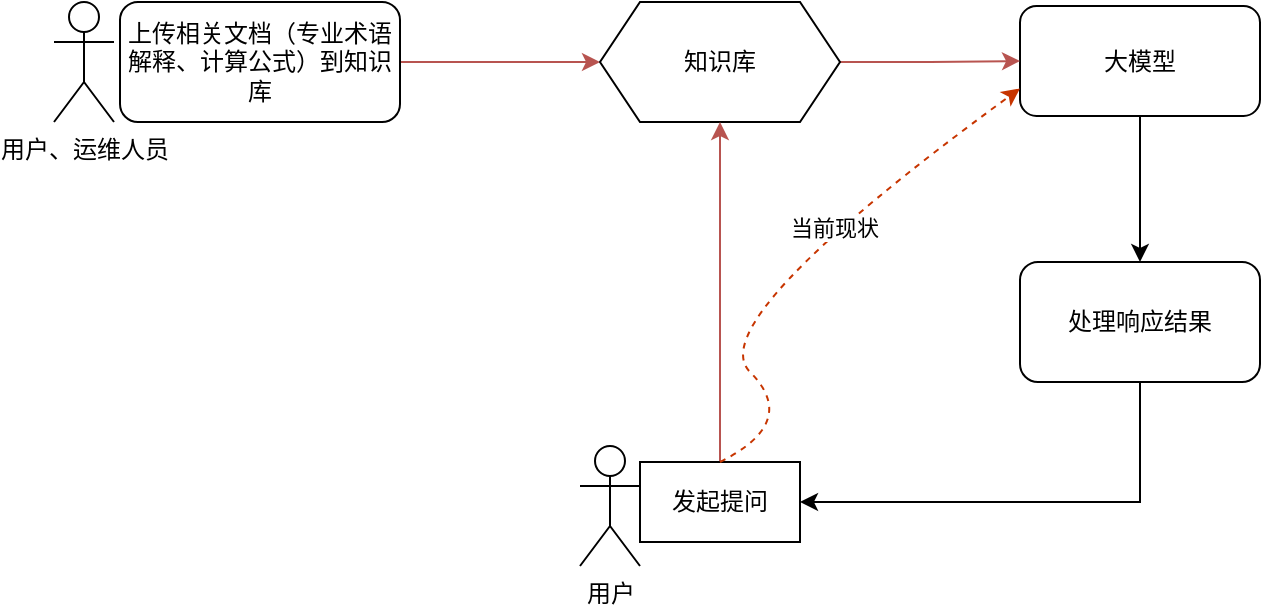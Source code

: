 <mxfile version="24.7.12">
  <diagram id="C5RBs43oDa-KdzZeNtuy" name="Page-1">
    <mxGraphModel dx="1050" dy="565" grid="1" gridSize="10" guides="1" tooltips="1" connect="1" arrows="1" fold="1" page="1" pageScale="1" pageWidth="827" pageHeight="1169" math="0" shadow="0">
      <root>
        <mxCell id="WIyWlLk6GJQsqaUBKTNV-0" />
        <mxCell id="WIyWlLk6GJQsqaUBKTNV-1" parent="WIyWlLk6GJQsqaUBKTNV-0" />
        <mxCell id="OtO_y_ITSIo-9-rfYkEY-17" style="edgeStyle=orthogonalEdgeStyle;rounded=0;orthogonalLoop=1;jettySize=auto;html=1;exitX=1;exitY=0.5;exitDx=0;exitDy=0;entryX=0;entryY=0.5;entryDx=0;entryDy=0;fillColor=#f8cecc;strokeColor=#b85450;" edge="1" parent="WIyWlLk6GJQsqaUBKTNV-1" source="WIyWlLk6GJQsqaUBKTNV-3" target="OtO_y_ITSIo-9-rfYkEY-9">
          <mxGeometry relative="1" as="geometry" />
        </mxCell>
        <mxCell id="WIyWlLk6GJQsqaUBKTNV-3" value="上传相关文档（专业术语解释、计算公式）到知识库" style="rounded=1;whiteSpace=wrap;html=1;fontSize=12;glass=0;strokeWidth=1;shadow=0;" parent="WIyWlLk6GJQsqaUBKTNV-1" vertex="1">
          <mxGeometry x="100" y="110" width="140" height="60" as="geometry" />
        </mxCell>
        <mxCell id="OtO_y_ITSIo-9-rfYkEY-22" style="edgeStyle=orthogonalEdgeStyle;rounded=0;orthogonalLoop=1;jettySize=auto;html=1;exitX=0.5;exitY=1;exitDx=0;exitDy=0;entryX=0.5;entryY=0;entryDx=0;entryDy=0;" edge="1" parent="WIyWlLk6GJQsqaUBKTNV-1" source="WIyWlLk6GJQsqaUBKTNV-12" target="OtO_y_ITSIo-9-rfYkEY-21">
          <mxGeometry relative="1" as="geometry" />
        </mxCell>
        <mxCell id="WIyWlLk6GJQsqaUBKTNV-12" value="大模型" style="rounded=1;whiteSpace=wrap;html=1;fontSize=12;glass=0;strokeWidth=1;shadow=0;" parent="WIyWlLk6GJQsqaUBKTNV-1" vertex="1">
          <mxGeometry x="550" y="112" width="120" height="55" as="geometry" />
        </mxCell>
        <mxCell id="OtO_y_ITSIo-9-rfYkEY-0" value="用户、运维人员" style="shape=umlActor;verticalLabelPosition=bottom;verticalAlign=top;html=1;outlineConnect=0;" vertex="1" parent="WIyWlLk6GJQsqaUBKTNV-1">
          <mxGeometry x="67" y="110" width="30" height="60" as="geometry" />
        </mxCell>
        <mxCell id="OtO_y_ITSIo-9-rfYkEY-26" style="edgeStyle=orthogonalEdgeStyle;rounded=0;orthogonalLoop=1;jettySize=auto;html=1;exitX=1;exitY=0.5;exitDx=0;exitDy=0;entryX=0;entryY=0.5;entryDx=0;entryDy=0;fillColor=#f8cecc;strokeColor=#b85450;" edge="1" parent="WIyWlLk6GJQsqaUBKTNV-1" source="OtO_y_ITSIo-9-rfYkEY-9" target="WIyWlLk6GJQsqaUBKTNV-12">
          <mxGeometry relative="1" as="geometry" />
        </mxCell>
        <mxCell id="OtO_y_ITSIo-9-rfYkEY-9" value="知识库" style="shape=hexagon;perimeter=hexagonPerimeter2;whiteSpace=wrap;html=1;fixedSize=1;" vertex="1" parent="WIyWlLk6GJQsqaUBKTNV-1">
          <mxGeometry x="340" y="110" width="120" height="60" as="geometry" />
        </mxCell>
        <mxCell id="OtO_y_ITSIo-9-rfYkEY-10" value="用户" style="shape=umlActor;verticalLabelPosition=bottom;verticalAlign=top;html=1;outlineConnect=0;" vertex="1" parent="WIyWlLk6GJQsqaUBKTNV-1">
          <mxGeometry x="330" y="332" width="30" height="60" as="geometry" />
        </mxCell>
        <mxCell id="OtO_y_ITSIo-9-rfYkEY-20" style="edgeStyle=orthogonalEdgeStyle;rounded=0;orthogonalLoop=1;jettySize=auto;html=1;exitX=0.5;exitY=0;exitDx=0;exitDy=0;entryX=0.5;entryY=1;entryDx=0;entryDy=0;fillColor=#f8cecc;strokeColor=#b85450;" edge="1" parent="WIyWlLk6GJQsqaUBKTNV-1" source="OtO_y_ITSIo-9-rfYkEY-18" target="OtO_y_ITSIo-9-rfYkEY-9">
          <mxGeometry relative="1" as="geometry" />
        </mxCell>
        <mxCell id="OtO_y_ITSIo-9-rfYkEY-18" value="发起提问" style="rounded=1;whiteSpace=wrap;html=1;fontSize=12;glass=0;strokeWidth=1;shadow=0;arcSize=0;" vertex="1" parent="WIyWlLk6GJQsqaUBKTNV-1">
          <mxGeometry x="360" y="340" width="80" height="40" as="geometry" />
        </mxCell>
        <mxCell id="OtO_y_ITSIo-9-rfYkEY-23" style="edgeStyle=orthogonalEdgeStyle;rounded=0;orthogonalLoop=1;jettySize=auto;html=1;exitX=0.5;exitY=1;exitDx=0;exitDy=0;entryX=1;entryY=0.5;entryDx=0;entryDy=0;" edge="1" parent="WIyWlLk6GJQsqaUBKTNV-1" source="OtO_y_ITSIo-9-rfYkEY-21" target="OtO_y_ITSIo-9-rfYkEY-18">
          <mxGeometry relative="1" as="geometry" />
        </mxCell>
        <mxCell id="OtO_y_ITSIo-9-rfYkEY-21" value="处理响应结果" style="rounded=1;whiteSpace=wrap;html=1;" vertex="1" parent="WIyWlLk6GJQsqaUBKTNV-1">
          <mxGeometry x="550" y="240" width="120" height="60" as="geometry" />
        </mxCell>
        <mxCell id="OtO_y_ITSIo-9-rfYkEY-29" value="" style="curved=1;endArrow=classic;html=1;rounded=0;entryX=0;entryY=0.75;entryDx=0;entryDy=0;dashed=1;fillColor=#fa6800;strokeColor=#C73500;" edge="1" parent="WIyWlLk6GJQsqaUBKTNV-1" target="WIyWlLk6GJQsqaUBKTNV-12">
          <mxGeometry width="50" height="50" relative="1" as="geometry">
            <mxPoint x="400" y="340" as="sourcePoint" />
            <mxPoint x="440" y="270" as="targetPoint" />
            <Array as="points">
              <mxPoint x="440" y="320" />
              <mxPoint x="390" y="270" />
            </Array>
          </mxGeometry>
        </mxCell>
        <mxCell id="OtO_y_ITSIo-9-rfYkEY-30" value="当前现状" style="edgeLabel;html=1;align=center;verticalAlign=middle;resizable=0;points=[];" vertex="1" connectable="0" parent="OtO_y_ITSIo-9-rfYkEY-29">
          <mxGeometry x="0.259" y="-1" relative="1" as="geometry">
            <mxPoint as="offset" />
          </mxGeometry>
        </mxCell>
      </root>
    </mxGraphModel>
  </diagram>
</mxfile>
